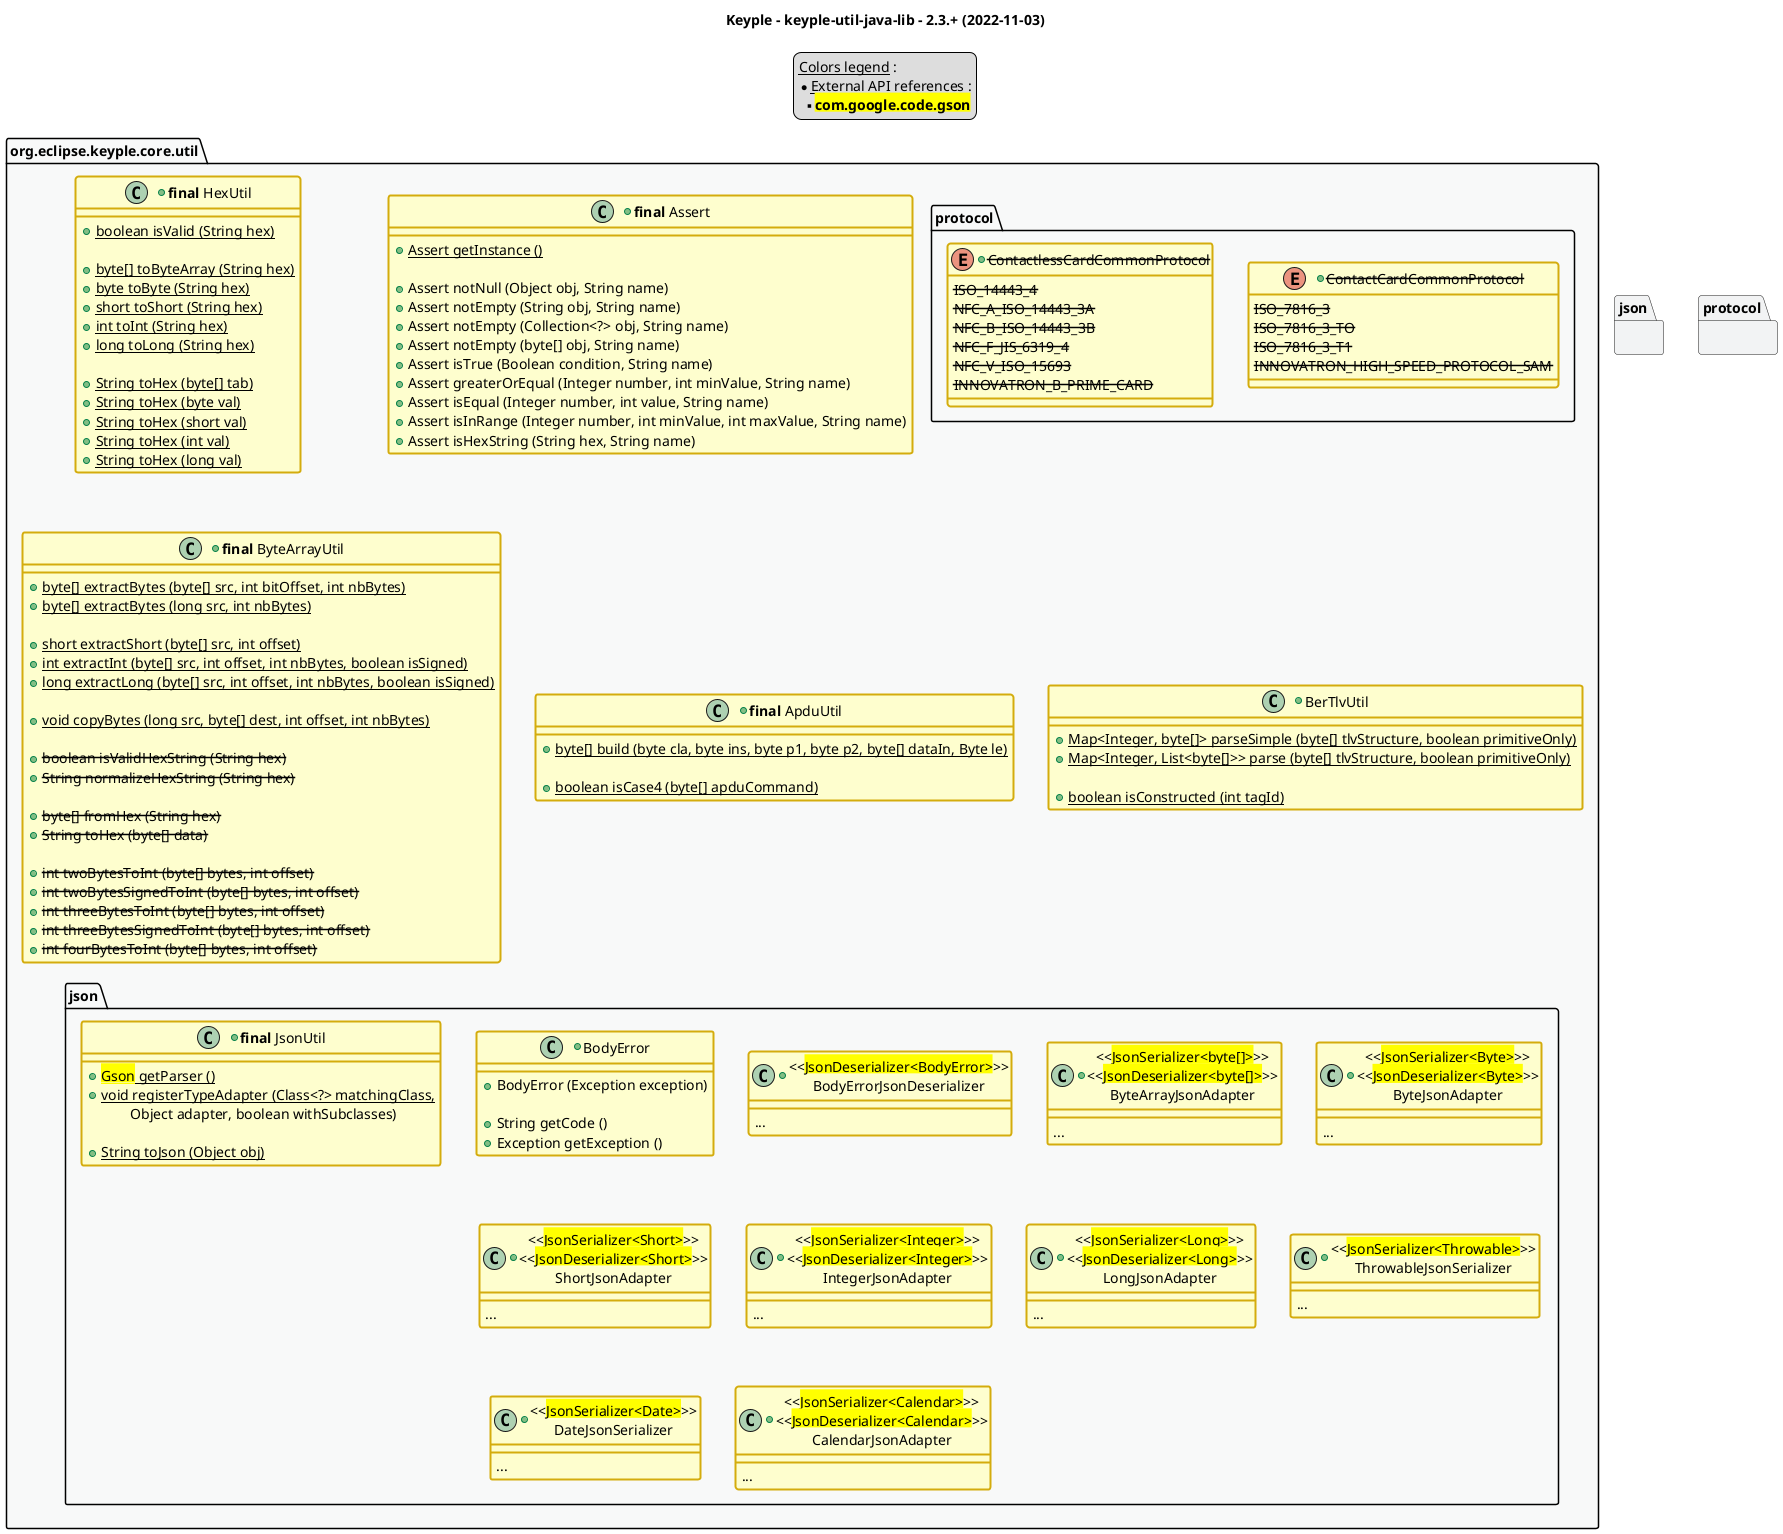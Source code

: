 @startuml
title
    Keyple - keyple-util-java-lib - 2.3.+ (2022-11-03)
end title

' == THEME ==

'Couleurs issues de : https://htmlcolorcodes.com/fr/tableau-de-couleur/tableau-de-couleur-design-plat/
!define C_GREY1 F8F9F9
!define C_GREY2 F2F3F4
!define C_GREY3 E5E7E9
!define C_GREY4 D7DBDD
!define C_GREY5 CACFD2
!define C_GREY6 BDC3C7
!define C_LINK 3498DB
!define C_USE 27AE60

' -- Styles that don't work with new version of plantuml --
skinparam stereotypeABorderColor #A9DCDF
skinparam stereotypeIBorderColor #B4A7E5
skinparam stereotypeCBorderColor #ADD1B2
skinparam stereotypeEBorderColor #EB93DF
' -- END --

skinparam ClassBorderThickness 2
skinparam ArrowThickness 2

' Yellow
skinparam ClassBackgroundColor #FEFECE
skinparam ClassBorderColor #D4AC0D
' Red
skinparam ClassBackgroundColor<<red>> #FDEDEC
skinparam ClassBorderColor<<red>> #E74C3C
hide <<red>> stereotype
' Purple
skinparam ClassBackgroundColor<<purple>> #F4ECF7
skinparam ClassBorderColor<<purple>> #8E44AD
hide <<purple>> stereotype
' blue
skinparam ClassBackgroundColor<<blue>> #EBF5FB
skinparam ClassBorderColor<<blue>> #3498DB
hide <<blue>> stereotype
' Green
skinparam ClassBackgroundColor<<green>> #E9F7EF
skinparam ClassBorderColor<<green>> #27AE60
hide <<green>> stereotype
' Grey
skinparam ClassBackgroundColor<<grey>> #EAECEE
skinparam ClassBorderColor<<grey>> #2C3E50
hide <<grey>> stereotype

' == CONTENT ==

legend top
    __Colors legend__ :
    * __External API references__ :
    ** <back:yellow>**com.google.code.gson**</back>
end legend

package "org.eclipse.keyple.core.util" as util {
    +class "**final** Assert" as Assert {
        +{static} Assert getInstance ()

        +Assert notNull (Object obj, String name)
        +Assert notEmpty (String obj, String name)
        +Assert notEmpty (Collection<?> obj, String name)
        +Assert notEmpty (byte[] obj, String name)
        +Assert isTrue (Boolean condition, String name)
        +Assert greaterOrEqual (Integer number, int minValue, String name)
        +Assert isEqual (Integer number, int value, String name)
        +Assert isInRange (Integer number, int minValue, int maxValue, String name)
        +Assert isHexString (String hex, String name)
    }
    +class "**final** ByteArrayUtil" as ByteArrayUtil {
        +{static} byte[] extractBytes (byte[] src, int bitOffset, int nbBytes)
        +{static} byte[] extractBytes (long src, int nbBytes)

        +{static} short extractShort (byte[] src, int offset)
        +{static} int extractInt (byte[] src, int offset, int nbBytes, boolean isSigned)
        +{static} long extractLong (byte[] src, int offset, int nbBytes, boolean isSigned)

        +{static} void copyBytes (long src, byte[] dest, int offset, int nbBytes)

        +<s>boolean isValidHexString (String hex)
        +<s>String normalizeHexString (String hex)

        +<s>byte[] fromHex (String hex)
        +<s>String toHex (byte[] data)

        +<s>int twoBytesToInt (byte[] bytes, int offset)
        +<s>int twoBytesSignedToInt (byte[] bytes, int offset)
        +<s>int threeBytesToInt (byte[] bytes, int offset)
        +<s>int threeBytesSignedToInt (byte[] bytes, int offset)
        +<s>int fourBytesToInt (byte[] bytes, int offset)
    }
    +class "**final** HexUtil" as HexUtil {
        +{static} boolean isValid (String hex)

        +{static} byte[] toByteArray (String hex)
        +{static} byte toByte (String hex)
        +{static} short toShort (String hex)
        +{static} int toInt (String hex)
        +{static} long toLong (String hex)

        +{static} String toHex (byte[] tab)
        +{static} String toHex (byte val)
        +{static} String toHex (short val)
        +{static} String toHex (int val)
        +{static} String toHex (long val)
    }
    +class "**final** ApduUtil" as ApduUtil {
        +{static} byte[] build (byte cla, byte ins, byte p1, byte p2, byte[] dataIn, Byte le)

        +{static} boolean isCase4 (byte[] apduCommand)
    }
    +class BerTlvUtil {
        +{static} Map<Integer, byte[]> parseSimple (byte[] tlvStructure, boolean primitiveOnly)
        +{static} Map<Integer, List<byte[]>> parse (byte[] tlvStructure, boolean primitiveOnly)

        +{static} boolean isConstructed (int tagId)
    }
    package json {
        +class "**final** JsonUtil" as JsonUtil {
            +{static} <back:yellow>Gson</back> getParser ()
            +{static} void registerTypeAdapter (Class<?> matchingClass,
                \tObject adapter, boolean withSubclasses)

            +{static} String toJson (Object obj)
        }
        +class BodyError {
            +BodyError (Exception exception)

            +String getCode ()
            +Exception getException ()
        }
        +class "<<<back:yellow>JsonDeserializer<BodyError></back>>>\nBodyErrorJsonDeserializer" as BodyErrorJsonDeserializer {
            __
            ...
        }
        +class "<<<back:yellow>JsonSerializer<byte[]></back>>>\n<<<back:yellow>JsonDeserializer<byte[]></back>>>\nByteArrayJsonAdapter" as ByteArrayJsonAdapter {
            __
            ...
        }
        +class "<<<back:yellow>JsonSerializer<Byte></back>>>\n<<<back:yellow>JsonDeserializer<Byte></back>>>\nByteJsonAdapter" as ByteJsonAdapter {
            __
            ...
        }
        +class "<<<back:yellow>JsonSerializer<Short></back>>>\n<<<back:yellow>JsonDeserializer<Short></back>>>\nShortJsonAdapter" as ShortJsonAdapter {
            __
            ...
        }
        +class "<<<back:yellow>JsonSerializer<Integer></back>>>\n<<<back:yellow>JsonDeserializer<Integer></back>>>\nIntegerJsonAdapter" as IntegerJsonAdapter {
            __
            ...
        }
        +class "<<<back:yellow>JsonSerializer<Long></back>>>\n<<<back:yellow>JsonDeserializer<Long></back>>>\nLongJsonAdapter" as LongJsonAdapter {
            __
            ...
        }
        +class "<<<back:yellow>JsonSerializer<Throwable></back>>>\nThrowableJsonSerializer" as ThrowableJsonSerializer {
            __
            ...
        }
        +class "<<<back:yellow>JsonSerializer<Date></back>>>\nDateJsonSerializer" as DateJsonSerializer {
            __
            ...
        }
        +class "<<<back:yellow>JsonSerializer<Calendar></back>>>\n<<<back:yellow>JsonDeserializer<Calendar></back>>>\nCalendarJsonAdapter" as CalendarJsonAdapter {
            __
            ...
        }
    }
    package protocol {
        +enum "<s>ContactCardCommonProtocol</s>" as ContactCardCommonProtocol {
            <s>ISO_7816_3
            <s>ISO_7816_3_TO
            <s>ISO_7816_3_T1
            <s>INNOVATRON_HIGH_SPEED_PROTOCOL_SAM
        }
        +enum "<s>ContactlessCardCommonProtocol</s>" as ContactlessCardCommonProtocol {
            <s>ISO_14443_4
            <s>NFC_A_ISO_14443_3A
            <s>NFC_B_ISO_14443_3B
            <s>NFC_F_JIS_6319_4
            <s>NFC_V_ISO_15693
            <s>INNOVATRON_B_PRIME_CARD
        }
    }
}

' Associations

' == LAYOUT ==

ByteArrayUtil -[hidden]- JsonUtil

Assert -[hidden]- ByteArrayUtil
Assert -[hidden]- ApduUtil
Assert -[hidden]- BerTlvUtil

' == STYLE ==

package util #C_GREY1 {}
package json #C_GREY2 {}
package protocol #C_GREY2 {}

@enduml